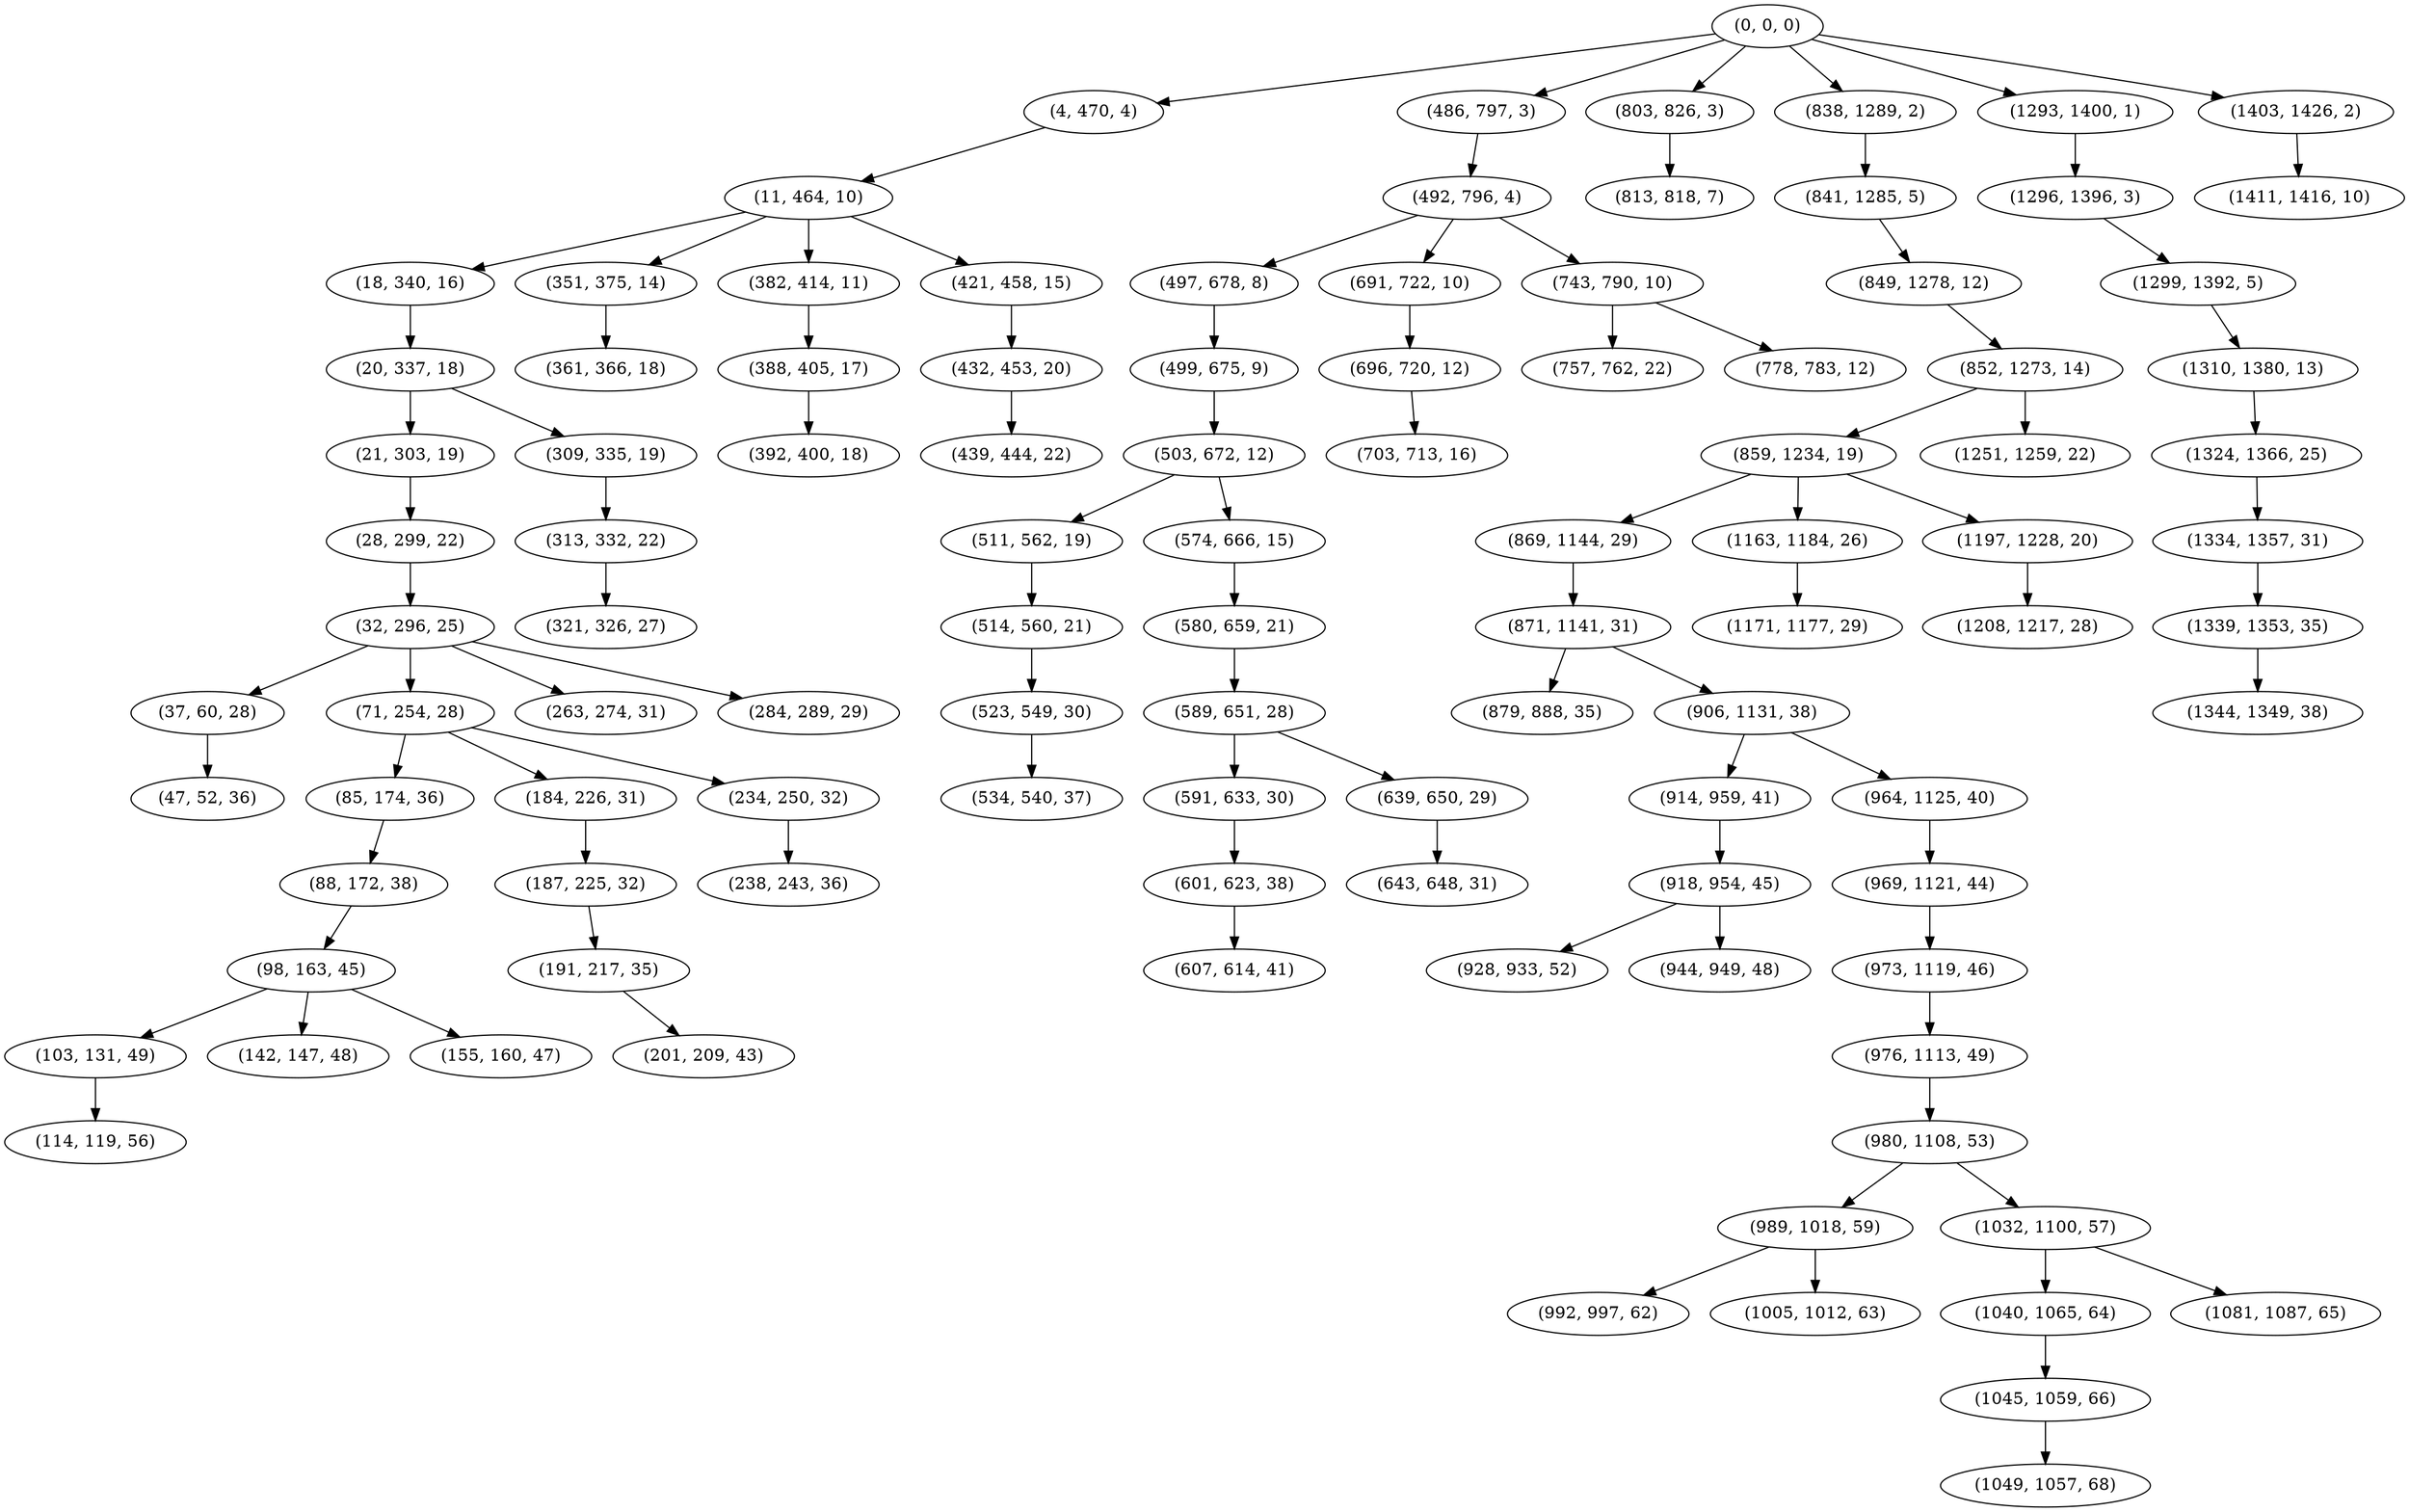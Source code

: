 digraph tree {
    "(0, 0, 0)";
    "(4, 470, 4)";
    "(11, 464, 10)";
    "(18, 340, 16)";
    "(20, 337, 18)";
    "(21, 303, 19)";
    "(28, 299, 22)";
    "(32, 296, 25)";
    "(37, 60, 28)";
    "(47, 52, 36)";
    "(71, 254, 28)";
    "(85, 174, 36)";
    "(88, 172, 38)";
    "(98, 163, 45)";
    "(103, 131, 49)";
    "(114, 119, 56)";
    "(142, 147, 48)";
    "(155, 160, 47)";
    "(184, 226, 31)";
    "(187, 225, 32)";
    "(191, 217, 35)";
    "(201, 209, 43)";
    "(234, 250, 32)";
    "(238, 243, 36)";
    "(263, 274, 31)";
    "(284, 289, 29)";
    "(309, 335, 19)";
    "(313, 332, 22)";
    "(321, 326, 27)";
    "(351, 375, 14)";
    "(361, 366, 18)";
    "(382, 414, 11)";
    "(388, 405, 17)";
    "(392, 400, 18)";
    "(421, 458, 15)";
    "(432, 453, 20)";
    "(439, 444, 22)";
    "(486, 797, 3)";
    "(492, 796, 4)";
    "(497, 678, 8)";
    "(499, 675, 9)";
    "(503, 672, 12)";
    "(511, 562, 19)";
    "(514, 560, 21)";
    "(523, 549, 30)";
    "(534, 540, 37)";
    "(574, 666, 15)";
    "(580, 659, 21)";
    "(589, 651, 28)";
    "(591, 633, 30)";
    "(601, 623, 38)";
    "(607, 614, 41)";
    "(639, 650, 29)";
    "(643, 648, 31)";
    "(691, 722, 10)";
    "(696, 720, 12)";
    "(703, 713, 16)";
    "(743, 790, 10)";
    "(757, 762, 22)";
    "(778, 783, 12)";
    "(803, 826, 3)";
    "(813, 818, 7)";
    "(838, 1289, 2)";
    "(841, 1285, 5)";
    "(849, 1278, 12)";
    "(852, 1273, 14)";
    "(859, 1234, 19)";
    "(869, 1144, 29)";
    "(871, 1141, 31)";
    "(879, 888, 35)";
    "(906, 1131, 38)";
    "(914, 959, 41)";
    "(918, 954, 45)";
    "(928, 933, 52)";
    "(944, 949, 48)";
    "(964, 1125, 40)";
    "(969, 1121, 44)";
    "(973, 1119, 46)";
    "(976, 1113, 49)";
    "(980, 1108, 53)";
    "(989, 1018, 59)";
    "(992, 997, 62)";
    "(1005, 1012, 63)";
    "(1032, 1100, 57)";
    "(1040, 1065, 64)";
    "(1045, 1059, 66)";
    "(1049, 1057, 68)";
    "(1081, 1087, 65)";
    "(1163, 1184, 26)";
    "(1171, 1177, 29)";
    "(1197, 1228, 20)";
    "(1208, 1217, 28)";
    "(1251, 1259, 22)";
    "(1293, 1400, 1)";
    "(1296, 1396, 3)";
    "(1299, 1392, 5)";
    "(1310, 1380, 13)";
    "(1324, 1366, 25)";
    "(1334, 1357, 31)";
    "(1339, 1353, 35)";
    "(1344, 1349, 38)";
    "(1403, 1426, 2)";
    "(1411, 1416, 10)";
    "(0, 0, 0)" -> "(4, 470, 4)";
    "(0, 0, 0)" -> "(486, 797, 3)";
    "(0, 0, 0)" -> "(803, 826, 3)";
    "(0, 0, 0)" -> "(838, 1289, 2)";
    "(0, 0, 0)" -> "(1293, 1400, 1)";
    "(0, 0, 0)" -> "(1403, 1426, 2)";
    "(4, 470, 4)" -> "(11, 464, 10)";
    "(11, 464, 10)" -> "(18, 340, 16)";
    "(11, 464, 10)" -> "(351, 375, 14)";
    "(11, 464, 10)" -> "(382, 414, 11)";
    "(11, 464, 10)" -> "(421, 458, 15)";
    "(18, 340, 16)" -> "(20, 337, 18)";
    "(20, 337, 18)" -> "(21, 303, 19)";
    "(20, 337, 18)" -> "(309, 335, 19)";
    "(21, 303, 19)" -> "(28, 299, 22)";
    "(28, 299, 22)" -> "(32, 296, 25)";
    "(32, 296, 25)" -> "(37, 60, 28)";
    "(32, 296, 25)" -> "(71, 254, 28)";
    "(32, 296, 25)" -> "(263, 274, 31)";
    "(32, 296, 25)" -> "(284, 289, 29)";
    "(37, 60, 28)" -> "(47, 52, 36)";
    "(71, 254, 28)" -> "(85, 174, 36)";
    "(71, 254, 28)" -> "(184, 226, 31)";
    "(71, 254, 28)" -> "(234, 250, 32)";
    "(85, 174, 36)" -> "(88, 172, 38)";
    "(88, 172, 38)" -> "(98, 163, 45)";
    "(98, 163, 45)" -> "(103, 131, 49)";
    "(98, 163, 45)" -> "(142, 147, 48)";
    "(98, 163, 45)" -> "(155, 160, 47)";
    "(103, 131, 49)" -> "(114, 119, 56)";
    "(184, 226, 31)" -> "(187, 225, 32)";
    "(187, 225, 32)" -> "(191, 217, 35)";
    "(191, 217, 35)" -> "(201, 209, 43)";
    "(234, 250, 32)" -> "(238, 243, 36)";
    "(309, 335, 19)" -> "(313, 332, 22)";
    "(313, 332, 22)" -> "(321, 326, 27)";
    "(351, 375, 14)" -> "(361, 366, 18)";
    "(382, 414, 11)" -> "(388, 405, 17)";
    "(388, 405, 17)" -> "(392, 400, 18)";
    "(421, 458, 15)" -> "(432, 453, 20)";
    "(432, 453, 20)" -> "(439, 444, 22)";
    "(486, 797, 3)" -> "(492, 796, 4)";
    "(492, 796, 4)" -> "(497, 678, 8)";
    "(492, 796, 4)" -> "(691, 722, 10)";
    "(492, 796, 4)" -> "(743, 790, 10)";
    "(497, 678, 8)" -> "(499, 675, 9)";
    "(499, 675, 9)" -> "(503, 672, 12)";
    "(503, 672, 12)" -> "(511, 562, 19)";
    "(503, 672, 12)" -> "(574, 666, 15)";
    "(511, 562, 19)" -> "(514, 560, 21)";
    "(514, 560, 21)" -> "(523, 549, 30)";
    "(523, 549, 30)" -> "(534, 540, 37)";
    "(574, 666, 15)" -> "(580, 659, 21)";
    "(580, 659, 21)" -> "(589, 651, 28)";
    "(589, 651, 28)" -> "(591, 633, 30)";
    "(589, 651, 28)" -> "(639, 650, 29)";
    "(591, 633, 30)" -> "(601, 623, 38)";
    "(601, 623, 38)" -> "(607, 614, 41)";
    "(639, 650, 29)" -> "(643, 648, 31)";
    "(691, 722, 10)" -> "(696, 720, 12)";
    "(696, 720, 12)" -> "(703, 713, 16)";
    "(743, 790, 10)" -> "(757, 762, 22)";
    "(743, 790, 10)" -> "(778, 783, 12)";
    "(803, 826, 3)" -> "(813, 818, 7)";
    "(838, 1289, 2)" -> "(841, 1285, 5)";
    "(841, 1285, 5)" -> "(849, 1278, 12)";
    "(849, 1278, 12)" -> "(852, 1273, 14)";
    "(852, 1273, 14)" -> "(859, 1234, 19)";
    "(852, 1273, 14)" -> "(1251, 1259, 22)";
    "(859, 1234, 19)" -> "(869, 1144, 29)";
    "(859, 1234, 19)" -> "(1163, 1184, 26)";
    "(859, 1234, 19)" -> "(1197, 1228, 20)";
    "(869, 1144, 29)" -> "(871, 1141, 31)";
    "(871, 1141, 31)" -> "(879, 888, 35)";
    "(871, 1141, 31)" -> "(906, 1131, 38)";
    "(906, 1131, 38)" -> "(914, 959, 41)";
    "(906, 1131, 38)" -> "(964, 1125, 40)";
    "(914, 959, 41)" -> "(918, 954, 45)";
    "(918, 954, 45)" -> "(928, 933, 52)";
    "(918, 954, 45)" -> "(944, 949, 48)";
    "(964, 1125, 40)" -> "(969, 1121, 44)";
    "(969, 1121, 44)" -> "(973, 1119, 46)";
    "(973, 1119, 46)" -> "(976, 1113, 49)";
    "(976, 1113, 49)" -> "(980, 1108, 53)";
    "(980, 1108, 53)" -> "(989, 1018, 59)";
    "(980, 1108, 53)" -> "(1032, 1100, 57)";
    "(989, 1018, 59)" -> "(992, 997, 62)";
    "(989, 1018, 59)" -> "(1005, 1012, 63)";
    "(1032, 1100, 57)" -> "(1040, 1065, 64)";
    "(1032, 1100, 57)" -> "(1081, 1087, 65)";
    "(1040, 1065, 64)" -> "(1045, 1059, 66)";
    "(1045, 1059, 66)" -> "(1049, 1057, 68)";
    "(1163, 1184, 26)" -> "(1171, 1177, 29)";
    "(1197, 1228, 20)" -> "(1208, 1217, 28)";
    "(1293, 1400, 1)" -> "(1296, 1396, 3)";
    "(1296, 1396, 3)" -> "(1299, 1392, 5)";
    "(1299, 1392, 5)" -> "(1310, 1380, 13)";
    "(1310, 1380, 13)" -> "(1324, 1366, 25)";
    "(1324, 1366, 25)" -> "(1334, 1357, 31)";
    "(1334, 1357, 31)" -> "(1339, 1353, 35)";
    "(1339, 1353, 35)" -> "(1344, 1349, 38)";
    "(1403, 1426, 2)" -> "(1411, 1416, 10)";
}
